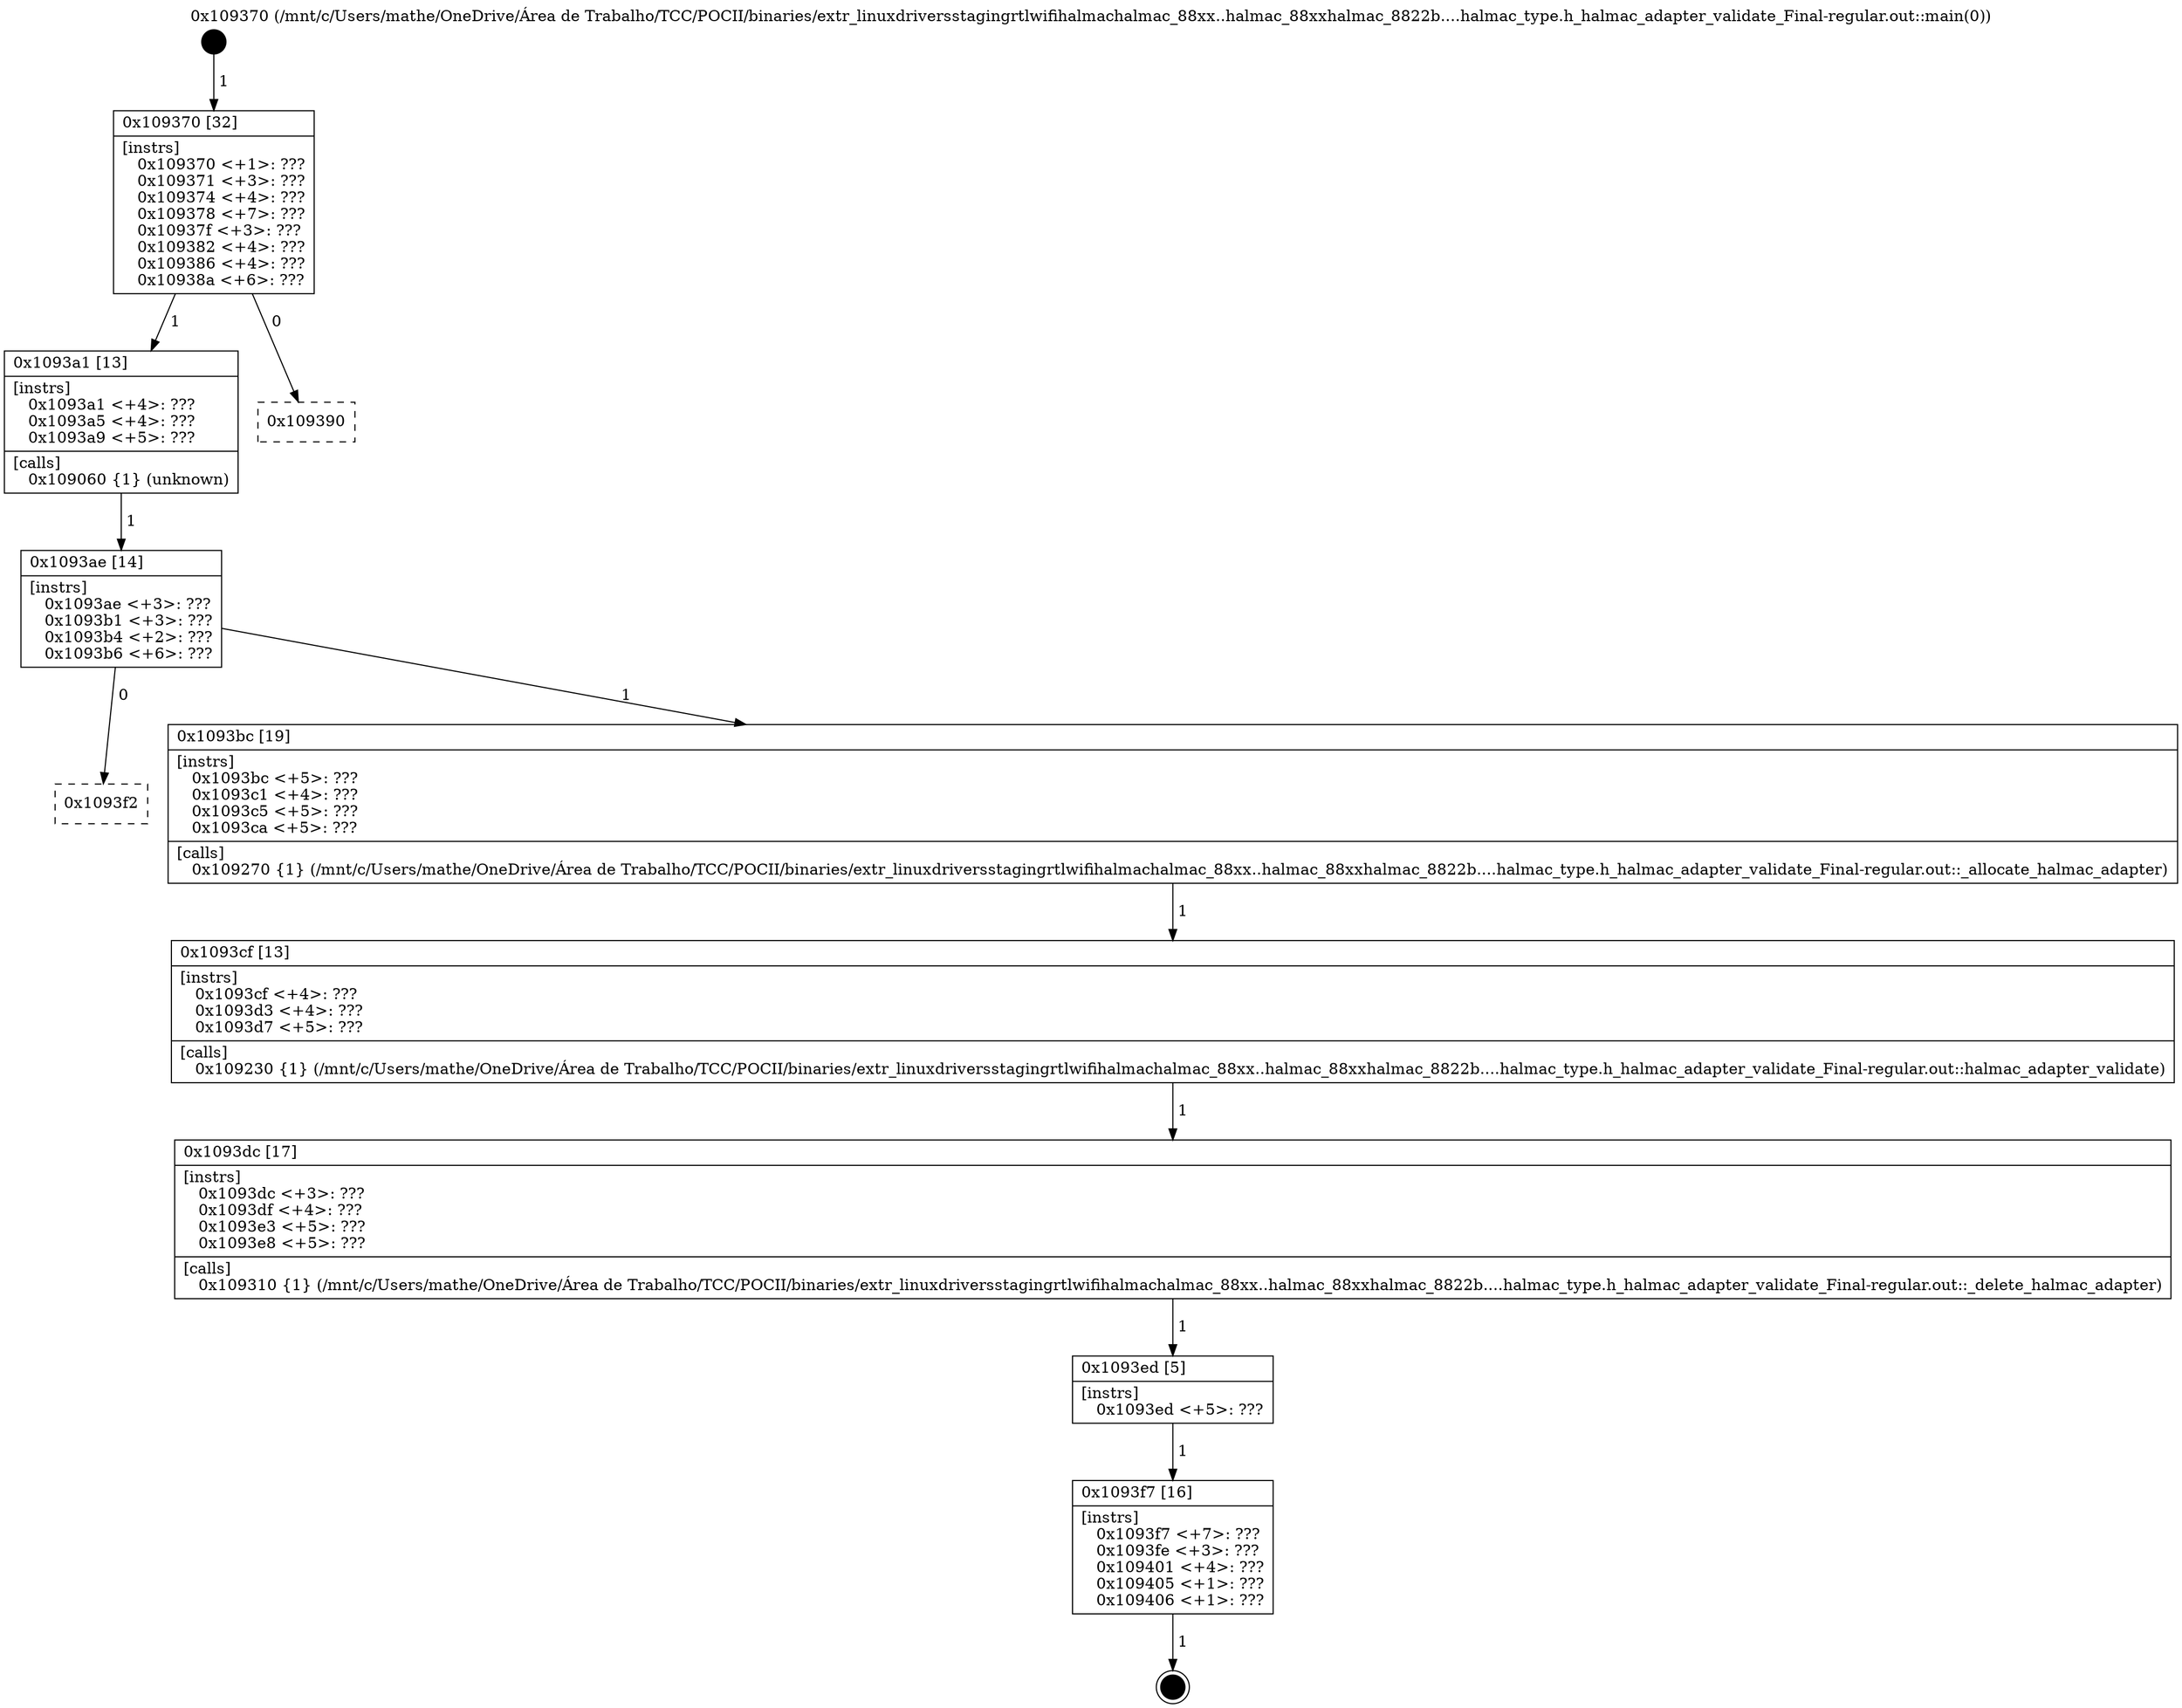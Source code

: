 digraph "0x109370" {
  label = "0x109370 (/mnt/c/Users/mathe/OneDrive/Área de Trabalho/TCC/POCII/binaries/extr_linuxdriversstagingrtlwifihalmachalmac_88xx..halmac_88xxhalmac_8822b....halmac_type.h_halmac_adapter_validate_Final-regular.out::main(0))"
  labelloc = "t"
  node[shape=record]

  Entry [label="",width=0.3,height=0.3,shape=circle,fillcolor=black,style=filled]
  "0x109370" [label="{
     0x109370 [32]\l
     | [instrs]\l
     &nbsp;&nbsp;0x109370 \<+1\>: ???\l
     &nbsp;&nbsp;0x109371 \<+3\>: ???\l
     &nbsp;&nbsp;0x109374 \<+4\>: ???\l
     &nbsp;&nbsp;0x109378 \<+7\>: ???\l
     &nbsp;&nbsp;0x10937f \<+3\>: ???\l
     &nbsp;&nbsp;0x109382 \<+4\>: ???\l
     &nbsp;&nbsp;0x109386 \<+4\>: ???\l
     &nbsp;&nbsp;0x10938a \<+6\>: ???\l
  }"]
  "0x1093a1" [label="{
     0x1093a1 [13]\l
     | [instrs]\l
     &nbsp;&nbsp;0x1093a1 \<+4\>: ???\l
     &nbsp;&nbsp;0x1093a5 \<+4\>: ???\l
     &nbsp;&nbsp;0x1093a9 \<+5\>: ???\l
     | [calls]\l
     &nbsp;&nbsp;0x109060 \{1\} (unknown)\l
  }"]
  "0x109390" [label="{
     0x109390\l
  }", style=dashed]
  "0x1093ae" [label="{
     0x1093ae [14]\l
     | [instrs]\l
     &nbsp;&nbsp;0x1093ae \<+3\>: ???\l
     &nbsp;&nbsp;0x1093b1 \<+3\>: ???\l
     &nbsp;&nbsp;0x1093b4 \<+2\>: ???\l
     &nbsp;&nbsp;0x1093b6 \<+6\>: ???\l
  }"]
  "0x1093f2" [label="{
     0x1093f2\l
  }", style=dashed]
  "0x1093bc" [label="{
     0x1093bc [19]\l
     | [instrs]\l
     &nbsp;&nbsp;0x1093bc \<+5\>: ???\l
     &nbsp;&nbsp;0x1093c1 \<+4\>: ???\l
     &nbsp;&nbsp;0x1093c5 \<+5\>: ???\l
     &nbsp;&nbsp;0x1093ca \<+5\>: ???\l
     | [calls]\l
     &nbsp;&nbsp;0x109270 \{1\} (/mnt/c/Users/mathe/OneDrive/Área de Trabalho/TCC/POCII/binaries/extr_linuxdriversstagingrtlwifihalmachalmac_88xx..halmac_88xxhalmac_8822b....halmac_type.h_halmac_adapter_validate_Final-regular.out::_allocate_halmac_adapter)\l
  }"]
  Exit [label="",width=0.3,height=0.3,shape=circle,fillcolor=black,style=filled,peripheries=2]
  "0x1093cf" [label="{
     0x1093cf [13]\l
     | [instrs]\l
     &nbsp;&nbsp;0x1093cf \<+4\>: ???\l
     &nbsp;&nbsp;0x1093d3 \<+4\>: ???\l
     &nbsp;&nbsp;0x1093d7 \<+5\>: ???\l
     | [calls]\l
     &nbsp;&nbsp;0x109230 \{1\} (/mnt/c/Users/mathe/OneDrive/Área de Trabalho/TCC/POCII/binaries/extr_linuxdriversstagingrtlwifihalmachalmac_88xx..halmac_88xxhalmac_8822b....halmac_type.h_halmac_adapter_validate_Final-regular.out::halmac_adapter_validate)\l
  }"]
  "0x1093dc" [label="{
     0x1093dc [17]\l
     | [instrs]\l
     &nbsp;&nbsp;0x1093dc \<+3\>: ???\l
     &nbsp;&nbsp;0x1093df \<+4\>: ???\l
     &nbsp;&nbsp;0x1093e3 \<+5\>: ???\l
     &nbsp;&nbsp;0x1093e8 \<+5\>: ???\l
     | [calls]\l
     &nbsp;&nbsp;0x109310 \{1\} (/mnt/c/Users/mathe/OneDrive/Área de Trabalho/TCC/POCII/binaries/extr_linuxdriversstagingrtlwifihalmachalmac_88xx..halmac_88xxhalmac_8822b....halmac_type.h_halmac_adapter_validate_Final-regular.out::_delete_halmac_adapter)\l
  }"]
  "0x1093ed" [label="{
     0x1093ed [5]\l
     | [instrs]\l
     &nbsp;&nbsp;0x1093ed \<+5\>: ???\l
  }"]
  "0x1093f7" [label="{
     0x1093f7 [16]\l
     | [instrs]\l
     &nbsp;&nbsp;0x1093f7 \<+7\>: ???\l
     &nbsp;&nbsp;0x1093fe \<+3\>: ???\l
     &nbsp;&nbsp;0x109401 \<+4\>: ???\l
     &nbsp;&nbsp;0x109405 \<+1\>: ???\l
     &nbsp;&nbsp;0x109406 \<+1\>: ???\l
  }"]
  Entry -> "0x109370" [label=" 1"]
  "0x109370" -> "0x1093a1" [label=" 1"]
  "0x109370" -> "0x109390" [label=" 0"]
  "0x1093a1" -> "0x1093ae" [label=" 1"]
  "0x1093ae" -> "0x1093f2" [label=" 0"]
  "0x1093ae" -> "0x1093bc" [label=" 1"]
  "0x1093f7" -> Exit [label=" 1"]
  "0x1093bc" -> "0x1093cf" [label=" 1"]
  "0x1093cf" -> "0x1093dc" [label=" 1"]
  "0x1093dc" -> "0x1093ed" [label=" 1"]
  "0x1093ed" -> "0x1093f7" [label=" 1"]
}
